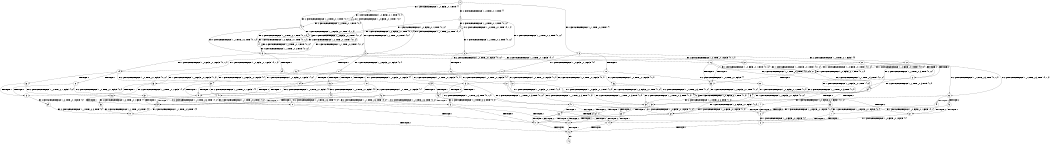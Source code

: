 digraph BCG {
size = "7, 10.5";
center = TRUE;
node [shape = circle];
0 [peripheries = 2];
0 -> 1 [label = "EX !1 !ATOMIC_EXCH_BRANCH (1, +0, FALSE, +0, 1, TRUE) !{}"];
0 -> 2 [label = "EX !2 !ATOMIC_EXCH_BRANCH (1, +0, TRUE, +0, 1, TRUE) !{}"];
0 -> 3 [label = "EX !0 !ATOMIC_EXCH_BRANCH (1, +1, TRUE, +0, 2, TRUE) !{}"];
1 -> 4 [label = "EX !2 !ATOMIC_EXCH_BRANCH (1, +0, TRUE, +0, 1, TRUE) !{0, 1}"];
1 -> 5 [label = "EX !0 !ATOMIC_EXCH_BRANCH (1, +1, TRUE, +0, 2, TRUE) !{0, 1}"];
1 -> 6 [label = "EX !1 !ATOMIC_EXCH_BRANCH (1, +0, FALSE, +0, 1, TRUE) !{0, 1}"];
2 -> 7 [label = "EX !1 !ATOMIC_EXCH_BRANCH (1, +0, FALSE, +0, 1, TRUE) !{0, 1, 2}"];
2 -> 8 [label = "EX !0 !ATOMIC_EXCH_BRANCH (1, +1, TRUE, +0, 2, TRUE) !{0, 1, 2}"];
2 -> 9 [label = "EX !2 !ATOMIC_EXCH_BRANCH (1, +0, TRUE, +0, 1, TRUE) !{0, 1, 2}"];
3 -> 10 [label = "TERMINATE !0"];
3 -> 11 [label = "EX !1 !ATOMIC_EXCH_BRANCH (1, +0, FALSE, +0, 1, FALSE) !{0}"];
3 -> 12 [label = "EX !2 !ATOMIC_EXCH_BRANCH (1, +0, TRUE, +0, 1, FALSE) !{0}"];
4 -> 13 [label = "EX !0 !ATOMIC_EXCH_BRANCH (1, +1, TRUE, +0, 2, TRUE) !{0, 1, 2}"];
4 -> 14 [label = "EX !2 !ATOMIC_EXCH_BRANCH (1, +0, TRUE, +0, 1, TRUE) !{0, 1, 2}"];
4 -> 7 [label = "EX !1 !ATOMIC_EXCH_BRANCH (1, +0, FALSE, +0, 1, TRUE) !{0, 1, 2}"];
5 -> 15 [label = "TERMINATE !0"];
5 -> 16 [label = "EX !2 !ATOMIC_EXCH_BRANCH (1, +0, TRUE, +0, 1, FALSE) !{0, 1}"];
5 -> 17 [label = "EX !1 !ATOMIC_EXCH_BRANCH (1, +0, FALSE, +0, 1, FALSE) !{0, 1}"];
6 -> 4 [label = "EX !2 !ATOMIC_EXCH_BRANCH (1, +0, TRUE, +0, 1, TRUE) !{0, 1}"];
6 -> 5 [label = "EX !0 !ATOMIC_EXCH_BRANCH (1, +1, TRUE, +0, 2, TRUE) !{0, 1}"];
6 -> 6 [label = "EX !1 !ATOMIC_EXCH_BRANCH (1, +0, FALSE, +0, 1, TRUE) !{0, 1}"];
7 -> 13 [label = "EX !0 !ATOMIC_EXCH_BRANCH (1, +1, TRUE, +0, 2, TRUE) !{0, 1, 2}"];
7 -> 14 [label = "EX !2 !ATOMIC_EXCH_BRANCH (1, +0, TRUE, +0, 1, TRUE) !{0, 1, 2}"];
7 -> 7 [label = "EX !1 !ATOMIC_EXCH_BRANCH (1, +0, FALSE, +0, 1, TRUE) !{0, 1, 2}"];
8 -> 18 [label = "TERMINATE !0"];
8 -> 19 [label = "EX !1 !ATOMIC_EXCH_BRANCH (1, +0, FALSE, +0, 1, FALSE) !{0, 1, 2}"];
8 -> 20 [label = "EX !2 !ATOMIC_EXCH_BRANCH (1, +0, TRUE, +0, 1, FALSE) !{0, 1, 2}"];
9 -> 7 [label = "EX !1 !ATOMIC_EXCH_BRANCH (1, +0, FALSE, +0, 1, TRUE) !{0, 1, 2}"];
9 -> 8 [label = "EX !0 !ATOMIC_EXCH_BRANCH (1, +1, TRUE, +0, 2, TRUE) !{0, 1, 2}"];
9 -> 9 [label = "EX !2 !ATOMIC_EXCH_BRANCH (1, +0, TRUE, +0, 1, TRUE) !{0, 1, 2}"];
10 -> 21 [label = "EX !1 !ATOMIC_EXCH_BRANCH (1, +0, FALSE, +0, 1, FALSE) !{}"];
10 -> 22 [label = "EX !2 !ATOMIC_EXCH_BRANCH (1, +0, TRUE, +0, 1, FALSE) !{}"];
11 -> 23 [label = "TERMINATE !1"];
11 -> 24 [label = "TERMINATE !0"];
11 -> 25 [label = "EX !2 !ATOMIC_EXCH_BRANCH (1, +0, TRUE, +0, 1, FALSE) !{0, 1}"];
12 -> 26 [label = "TERMINATE !0"];
12 -> 27 [label = "EX !1 !ATOMIC_EXCH_BRANCH (1, +0, FALSE, +0, 1, TRUE) !{0, 1, 2}"];
12 -> 28 [label = "EX !2 !ATOMIC_EXCH_BRANCH (1, +1, TRUE, +0, 3, TRUE) !{0, 1, 2}"];
13 -> 29 [label = "TERMINATE !0"];
13 -> 30 [label = "EX !2 !ATOMIC_EXCH_BRANCH (1, +0, TRUE, +0, 1, FALSE) !{0, 1, 2}"];
13 -> 19 [label = "EX !1 !ATOMIC_EXCH_BRANCH (1, +0, FALSE, +0, 1, FALSE) !{0, 1, 2}"];
14 -> 13 [label = "EX !0 !ATOMIC_EXCH_BRANCH (1, +1, TRUE, +0, 2, TRUE) !{0, 1, 2}"];
14 -> 14 [label = "EX !2 !ATOMIC_EXCH_BRANCH (1, +0, TRUE, +0, 1, TRUE) !{0, 1, 2}"];
14 -> 7 [label = "EX !1 !ATOMIC_EXCH_BRANCH (1, +0, FALSE, +0, 1, TRUE) !{0, 1, 2}"];
15 -> 31 [label = "EX !2 !ATOMIC_EXCH_BRANCH (1, +0, TRUE, +0, 1, FALSE) !{1}"];
15 -> 32 [label = "EX !1 !ATOMIC_EXCH_BRANCH (1, +0, FALSE, +0, 1, FALSE) !{1}"];
16 -> 33 [label = "TERMINATE !0"];
16 -> 34 [label = "EX !2 !ATOMIC_EXCH_BRANCH (1, +1, TRUE, +0, 3, TRUE) !{0, 1, 2}"];
16 -> 27 [label = "EX !1 !ATOMIC_EXCH_BRANCH (1, +0, FALSE, +0, 1, TRUE) !{0, 1, 2}"];
17 -> 23 [label = "TERMINATE !1"];
17 -> 24 [label = "TERMINATE !0"];
17 -> 25 [label = "EX !2 !ATOMIC_EXCH_BRANCH (1, +0, TRUE, +0, 1, FALSE) !{0, 1}"];
18 -> 35 [label = "EX !1 !ATOMIC_EXCH_BRANCH (1, +0, FALSE, +0, 1, FALSE) !{1, 2}"];
18 -> 36 [label = "EX !2 !ATOMIC_EXCH_BRANCH (1, +0, TRUE, +0, 1, FALSE) !{1, 2}"];
19 -> 37 [label = "TERMINATE !1"];
19 -> 38 [label = "TERMINATE !0"];
19 -> 39 [label = "EX !2 !ATOMIC_EXCH_BRANCH (1, +0, TRUE, +0, 1, FALSE) !{0, 1, 2}"];
20 -> 26 [label = "TERMINATE !0"];
20 -> 27 [label = "EX !1 !ATOMIC_EXCH_BRANCH (1, +0, FALSE, +0, 1, TRUE) !{0, 1, 2}"];
20 -> 28 [label = "EX !2 !ATOMIC_EXCH_BRANCH (1, +1, TRUE, +0, 3, TRUE) !{0, 1, 2}"];
21 -> 40 [label = "TERMINATE !1"];
21 -> 41 [label = "EX !2 !ATOMIC_EXCH_BRANCH (1, +0, TRUE, +0, 1, FALSE) !{1}"];
22 -> 42 [label = "EX !1 !ATOMIC_EXCH_BRANCH (1, +0, FALSE, +0, 1, TRUE) !{1, 2}"];
22 -> 43 [label = "EX !2 !ATOMIC_EXCH_BRANCH (1, +1, TRUE, +0, 3, TRUE) !{1, 2}"];
23 -> 40 [label = "TERMINATE !0"];
23 -> 44 [label = "EX !2 !ATOMIC_EXCH_BRANCH (1, +0, TRUE, +0, 1, FALSE) !{0}"];
24 -> 40 [label = "TERMINATE !1"];
24 -> 41 [label = "EX !2 !ATOMIC_EXCH_BRANCH (1, +0, TRUE, +0, 1, FALSE) !{1}"];
25 -> 45 [label = "TERMINATE !1"];
25 -> 46 [label = "TERMINATE !0"];
25 -> 47 [label = "EX !2 !ATOMIC_EXCH_BRANCH (1, +1, TRUE, +0, 3, TRUE) !{0, 1, 2}"];
26 -> 42 [label = "EX !1 !ATOMIC_EXCH_BRANCH (1, +0, FALSE, +0, 1, TRUE) !{1, 2}"];
26 -> 43 [label = "EX !2 !ATOMIC_EXCH_BRANCH (1, +1, TRUE, +0, 3, TRUE) !{1, 2}"];
27 -> 33 [label = "TERMINATE !0"];
27 -> 34 [label = "EX !2 !ATOMIC_EXCH_BRANCH (1, +1, TRUE, +0, 3, TRUE) !{0, 1, 2}"];
27 -> 27 [label = "EX !1 !ATOMIC_EXCH_BRANCH (1, +0, FALSE, +0, 1, TRUE) !{0, 1, 2}"];
28 -> 48 [label = "TERMINATE !2"];
28 -> 49 [label = "TERMINATE !0"];
28 -> 50 [label = "EX !1 !ATOMIC_EXCH_BRANCH (1, +0, FALSE, +0, 1, FALSE) !{0, 1, 2}"];
29 -> 51 [label = "EX !2 !ATOMIC_EXCH_BRANCH (1, +0, TRUE, +0, 1, FALSE) !{1, 2}"];
29 -> 35 [label = "EX !1 !ATOMIC_EXCH_BRANCH (1, +0, FALSE, +0, 1, FALSE) !{1, 2}"];
30 -> 33 [label = "TERMINATE !0"];
30 -> 34 [label = "EX !2 !ATOMIC_EXCH_BRANCH (1, +1, TRUE, +0, 3, TRUE) !{0, 1, 2}"];
30 -> 27 [label = "EX !1 !ATOMIC_EXCH_BRANCH (1, +0, FALSE, +0, 1, TRUE) !{0, 1, 2}"];
31 -> 52 [label = "EX !2 !ATOMIC_EXCH_BRANCH (1, +1, TRUE, +0, 3, TRUE) !{1, 2}"];
31 -> 42 [label = "EX !1 !ATOMIC_EXCH_BRANCH (1, +0, FALSE, +0, 1, TRUE) !{1, 2}"];
32 -> 40 [label = "TERMINATE !1"];
32 -> 41 [label = "EX !2 !ATOMIC_EXCH_BRANCH (1, +0, TRUE, +0, 1, FALSE) !{1}"];
33 -> 52 [label = "EX !2 !ATOMIC_EXCH_BRANCH (1, +1, TRUE, +0, 3, TRUE) !{1, 2}"];
33 -> 42 [label = "EX !1 !ATOMIC_EXCH_BRANCH (1, +0, FALSE, +0, 1, TRUE) !{1, 2}"];
34 -> 53 [label = "TERMINATE !2"];
34 -> 54 [label = "TERMINATE !0"];
34 -> 50 [label = "EX !1 !ATOMIC_EXCH_BRANCH (1, +0, FALSE, +0, 1, FALSE) !{0, 1, 2}"];
35 -> 55 [label = "TERMINATE !1"];
35 -> 56 [label = "EX !2 !ATOMIC_EXCH_BRANCH (1, +0, TRUE, +0, 1, FALSE) !{1, 2}"];
36 -> 42 [label = "EX !1 !ATOMIC_EXCH_BRANCH (1, +0, FALSE, +0, 1, TRUE) !{1, 2}"];
36 -> 43 [label = "EX !2 !ATOMIC_EXCH_BRANCH (1, +1, TRUE, +0, 3, TRUE) !{1, 2}"];
37 -> 55 [label = "TERMINATE !0"];
37 -> 57 [label = "EX !2 !ATOMIC_EXCH_BRANCH (1, +0, TRUE, +0, 1, FALSE) !{0, 2}"];
38 -> 55 [label = "TERMINATE !1"];
38 -> 56 [label = "EX !2 !ATOMIC_EXCH_BRANCH (1, +0, TRUE, +0, 1, FALSE) !{1, 2}"];
39 -> 45 [label = "TERMINATE !1"];
39 -> 46 [label = "TERMINATE !0"];
39 -> 47 [label = "EX !2 !ATOMIC_EXCH_BRANCH (1, +1, TRUE, +0, 3, TRUE) !{0, 1, 2}"];
40 -> 58 [label = "EX !2 !ATOMIC_EXCH_BRANCH (1, +0, TRUE, +0, 1, FALSE) !{}"];
41 -> 59 [label = "TERMINATE !1"];
41 -> 60 [label = "EX !2 !ATOMIC_EXCH_BRANCH (1, +1, TRUE, +0, 3, TRUE) !{1, 2}"];
42 -> 52 [label = "EX !2 !ATOMIC_EXCH_BRANCH (1, +1, TRUE, +0, 3, TRUE) !{1, 2}"];
42 -> 42 [label = "EX !1 !ATOMIC_EXCH_BRANCH (1, +0, FALSE, +0, 1, TRUE) !{1, 2}"];
43 -> 61 [label = "TERMINATE !2"];
43 -> 62 [label = "EX !1 !ATOMIC_EXCH_BRANCH (1, +0, FALSE, +0, 1, FALSE) !{1, 2}"];
44 -> 59 [label = "TERMINATE !0"];
44 -> 63 [label = "EX !2 !ATOMIC_EXCH_BRANCH (1, +1, TRUE, +0, 3, TRUE) !{0, 2}"];
45 -> 59 [label = "TERMINATE !0"];
45 -> 63 [label = "EX !2 !ATOMIC_EXCH_BRANCH (1, +1, TRUE, +0, 3, TRUE) !{0, 2}"];
46 -> 59 [label = "TERMINATE !1"];
46 -> 60 [label = "EX !2 !ATOMIC_EXCH_BRANCH (1, +1, TRUE, +0, 3, TRUE) !{1, 2}"];
47 -> 64 [label = "TERMINATE !1"];
47 -> 65 [label = "TERMINATE !2"];
47 -> 66 [label = "TERMINATE !0"];
48 -> 61 [label = "TERMINATE !0"];
48 -> 67 [label = "EX !1 !ATOMIC_EXCH_BRANCH (1, +0, FALSE, +0, 1, FALSE) !{0, 1}"];
49 -> 61 [label = "TERMINATE !2"];
49 -> 62 [label = "EX !1 !ATOMIC_EXCH_BRANCH (1, +0, FALSE, +0, 1, FALSE) !{1, 2}"];
50 -> 64 [label = "TERMINATE !1"];
50 -> 65 [label = "TERMINATE !2"];
50 -> 66 [label = "TERMINATE !0"];
51 -> 52 [label = "EX !2 !ATOMIC_EXCH_BRANCH (1, +1, TRUE, +0, 3, TRUE) !{1, 2}"];
51 -> 42 [label = "EX !1 !ATOMIC_EXCH_BRANCH (1, +0, FALSE, +0, 1, TRUE) !{1, 2}"];
52 -> 68 [label = "TERMINATE !2"];
52 -> 62 [label = "EX !1 !ATOMIC_EXCH_BRANCH (1, +0, FALSE, +0, 1, FALSE) !{1, 2}"];
53 -> 68 [label = "TERMINATE !0"];
53 -> 67 [label = "EX !1 !ATOMIC_EXCH_BRANCH (1, +0, FALSE, +0, 1, FALSE) !{0, 1}"];
54 -> 68 [label = "TERMINATE !2"];
54 -> 62 [label = "EX !1 !ATOMIC_EXCH_BRANCH (1, +0, FALSE, +0, 1, FALSE) !{1, 2}"];
55 -> 69 [label = "EX !2 !ATOMIC_EXCH_BRANCH (1, +0, TRUE, +0, 1, FALSE) !{2}"];
56 -> 59 [label = "TERMINATE !1"];
56 -> 60 [label = "EX !2 !ATOMIC_EXCH_BRANCH (1, +1, TRUE, +0, 3, TRUE) !{1, 2}"];
57 -> 59 [label = "TERMINATE !0"];
57 -> 63 [label = "EX !2 !ATOMIC_EXCH_BRANCH (1, +1, TRUE, +0, 3, TRUE) !{0, 2}"];
58 -> 70 [label = "EX !2 !ATOMIC_EXCH_BRANCH (1, +1, TRUE, +0, 3, TRUE) !{2}"];
59 -> 70 [label = "EX !2 !ATOMIC_EXCH_BRANCH (1, +1, TRUE, +0, 3, TRUE) !{2}"];
60 -> 71 [label = "TERMINATE !1"];
60 -> 72 [label = "TERMINATE !2"];
61 -> 73 [label = "EX !1 !ATOMIC_EXCH_BRANCH (1, +0, FALSE, +0, 1, FALSE) !{1}"];
62 -> 71 [label = "TERMINATE !1"];
62 -> 72 [label = "TERMINATE !2"];
63 -> 74 [label = "TERMINATE !2"];
63 -> 71 [label = "TERMINATE !0"];
64 -> 74 [label = "TERMINATE !2"];
64 -> 71 [label = "TERMINATE !0"];
65 -> 74 [label = "TERMINATE !1"];
65 -> 72 [label = "TERMINATE !0"];
66 -> 71 [label = "TERMINATE !1"];
66 -> 72 [label = "TERMINATE !2"];
67 -> 74 [label = "TERMINATE !1"];
67 -> 72 [label = "TERMINATE !0"];
68 -> 73 [label = "EX !1 !ATOMIC_EXCH_BRANCH (1, +0, FALSE, +0, 1, FALSE) !{1}"];
69 -> 70 [label = "EX !2 !ATOMIC_EXCH_BRANCH (1, +1, TRUE, +0, 3, TRUE) !{2}"];
70 -> 75 [label = "TERMINATE !2"];
71 -> 75 [label = "TERMINATE !2"];
72 -> 75 [label = "TERMINATE !1"];
73 -> 75 [label = "TERMINATE !1"];
74 -> 75 [label = "TERMINATE !0"];
75 -> 76 [label = "exit"];
}

